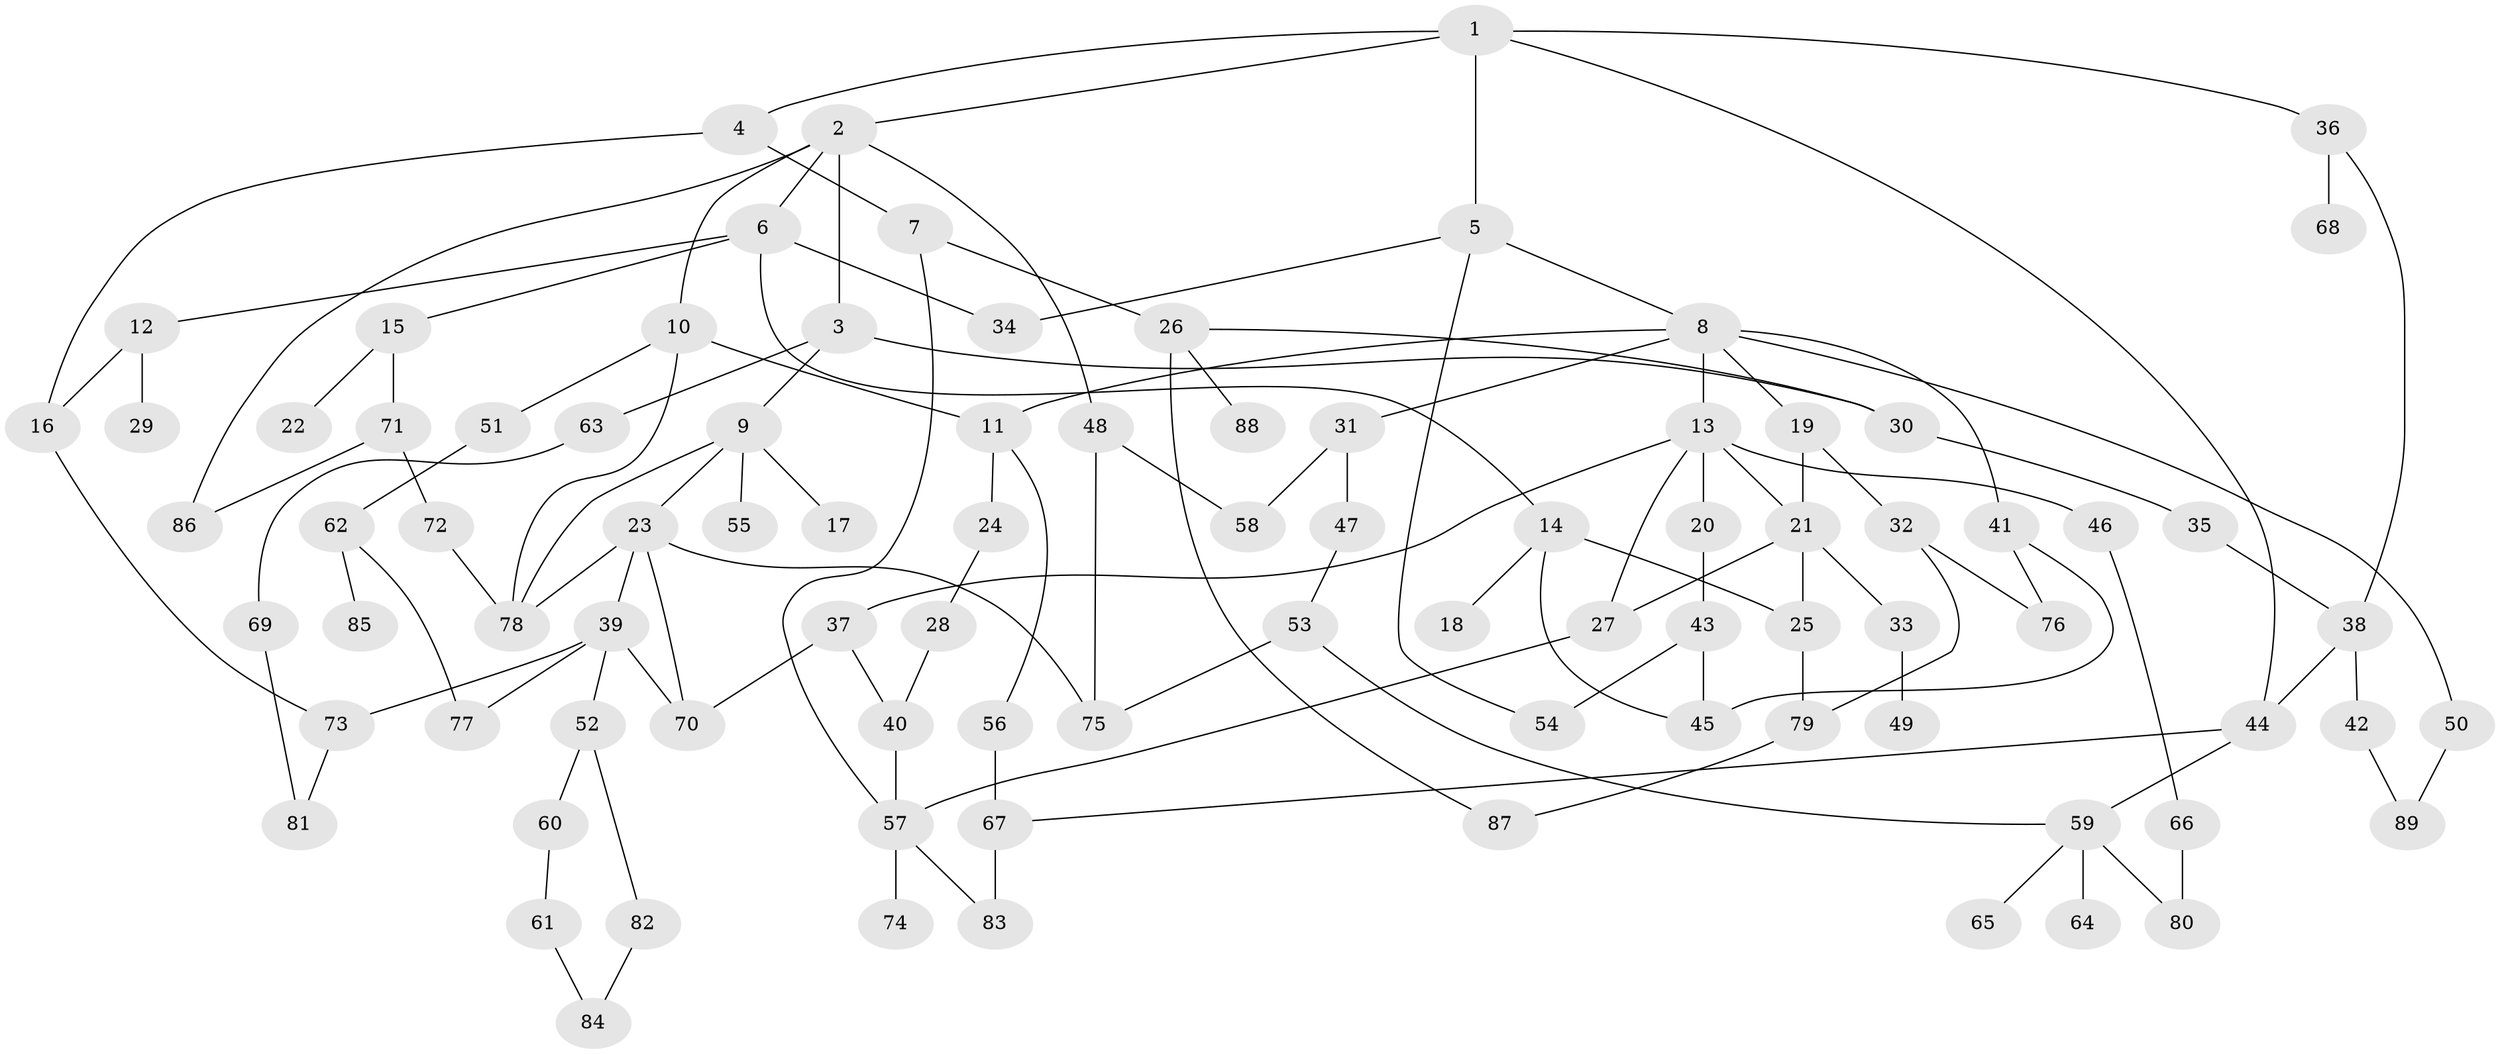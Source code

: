 // coarse degree distribution, {7: 0.018518518518518517, 9: 0.018518518518518517, 4: 0.16666666666666666, 8: 0.018518518518518517, 3: 0.2777777777777778, 5: 0.09259259259259259, 1: 0.14814814814814814, 6: 0.037037037037037035, 2: 0.2222222222222222}
// Generated by graph-tools (version 1.1) at 2025/41/03/06/25 10:41:26]
// undirected, 89 vertices, 124 edges
graph export_dot {
graph [start="1"]
  node [color=gray90,style=filled];
  1;
  2;
  3;
  4;
  5;
  6;
  7;
  8;
  9;
  10;
  11;
  12;
  13;
  14;
  15;
  16;
  17;
  18;
  19;
  20;
  21;
  22;
  23;
  24;
  25;
  26;
  27;
  28;
  29;
  30;
  31;
  32;
  33;
  34;
  35;
  36;
  37;
  38;
  39;
  40;
  41;
  42;
  43;
  44;
  45;
  46;
  47;
  48;
  49;
  50;
  51;
  52;
  53;
  54;
  55;
  56;
  57;
  58;
  59;
  60;
  61;
  62;
  63;
  64;
  65;
  66;
  67;
  68;
  69;
  70;
  71;
  72;
  73;
  74;
  75;
  76;
  77;
  78;
  79;
  80;
  81;
  82;
  83;
  84;
  85;
  86;
  87;
  88;
  89;
  1 -- 2;
  1 -- 4;
  1 -- 5;
  1 -- 36;
  1 -- 44;
  2 -- 3;
  2 -- 6;
  2 -- 10;
  2 -- 48;
  2 -- 86;
  3 -- 9;
  3 -- 63;
  3 -- 30;
  4 -- 7;
  4 -- 16;
  5 -- 8;
  5 -- 54;
  5 -- 34;
  6 -- 12;
  6 -- 14;
  6 -- 15;
  6 -- 34;
  7 -- 26;
  7 -- 57;
  8 -- 11;
  8 -- 13;
  8 -- 19;
  8 -- 31;
  8 -- 41;
  8 -- 50;
  9 -- 17;
  9 -- 23;
  9 -- 55;
  9 -- 78;
  10 -- 51;
  10 -- 78;
  10 -- 11;
  11 -- 24;
  11 -- 56;
  12 -- 29;
  12 -- 16;
  13 -- 20;
  13 -- 27;
  13 -- 37;
  13 -- 46;
  13 -- 21;
  14 -- 18;
  14 -- 25;
  14 -- 45;
  15 -- 22;
  15 -- 71;
  16 -- 73;
  19 -- 21;
  19 -- 32;
  20 -- 43;
  21 -- 25;
  21 -- 33;
  21 -- 27;
  23 -- 39;
  23 -- 75;
  23 -- 78;
  23 -- 70;
  24 -- 28;
  25 -- 79;
  26 -- 30;
  26 -- 87;
  26 -- 88;
  27 -- 57;
  28 -- 40;
  30 -- 35;
  31 -- 47;
  31 -- 58;
  32 -- 76;
  32 -- 79;
  33 -- 49;
  35 -- 38;
  36 -- 68;
  36 -- 38;
  37 -- 40;
  37 -- 70;
  38 -- 42;
  38 -- 44;
  39 -- 52;
  39 -- 70;
  39 -- 73;
  39 -- 77;
  40 -- 57;
  41 -- 45;
  41 -- 76;
  42 -- 89;
  43 -- 45;
  43 -- 54;
  44 -- 59;
  44 -- 67;
  46 -- 66;
  47 -- 53;
  48 -- 58;
  48 -- 75;
  50 -- 89;
  51 -- 62;
  52 -- 60;
  52 -- 82;
  53 -- 59;
  53 -- 75;
  56 -- 67;
  57 -- 74;
  57 -- 83;
  59 -- 64;
  59 -- 65;
  59 -- 80;
  60 -- 61;
  61 -- 84;
  62 -- 77;
  62 -- 85;
  63 -- 69;
  66 -- 80;
  67 -- 83;
  69 -- 81;
  71 -- 72;
  71 -- 86;
  72 -- 78;
  73 -- 81;
  79 -- 87;
  82 -- 84;
}

